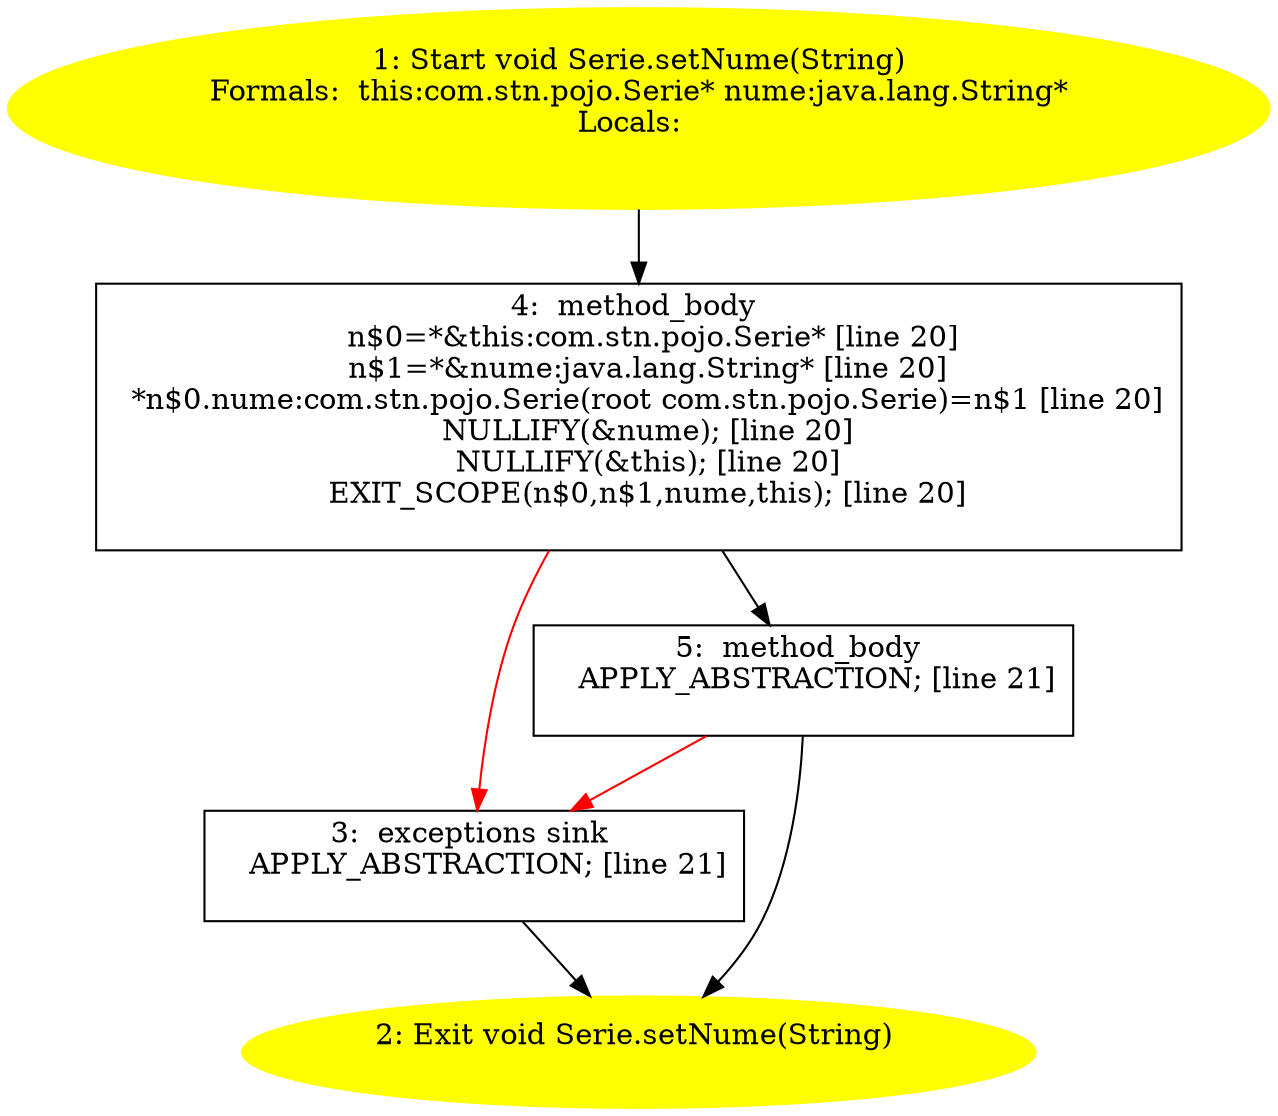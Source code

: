 /* @generated */
digraph cfg {
"com.stn.pojo.Serie.setNume(java.lang.String):void.2f2bf4a7cf4f7f38992b0c25c5ff05d9_1" [label="1: Start void Serie.setNume(String)\nFormals:  this:com.stn.pojo.Serie* nume:java.lang.String*\nLocals:  \n  " color=yellow style=filled]
	

	 "com.stn.pojo.Serie.setNume(java.lang.String):void.2f2bf4a7cf4f7f38992b0c25c5ff05d9_1" -> "com.stn.pojo.Serie.setNume(java.lang.String):void.2f2bf4a7cf4f7f38992b0c25c5ff05d9_4" ;
"com.stn.pojo.Serie.setNume(java.lang.String):void.2f2bf4a7cf4f7f38992b0c25c5ff05d9_2" [label="2: Exit void Serie.setNume(String) \n  " color=yellow style=filled]
	

"com.stn.pojo.Serie.setNume(java.lang.String):void.2f2bf4a7cf4f7f38992b0c25c5ff05d9_3" [label="3:  exceptions sink \n   APPLY_ABSTRACTION; [line 21]\n " shape="box"]
	

	 "com.stn.pojo.Serie.setNume(java.lang.String):void.2f2bf4a7cf4f7f38992b0c25c5ff05d9_3" -> "com.stn.pojo.Serie.setNume(java.lang.String):void.2f2bf4a7cf4f7f38992b0c25c5ff05d9_2" ;
"com.stn.pojo.Serie.setNume(java.lang.String):void.2f2bf4a7cf4f7f38992b0c25c5ff05d9_4" [label="4:  method_body \n   n$0=*&this:com.stn.pojo.Serie* [line 20]\n  n$1=*&nume:java.lang.String* [line 20]\n  *n$0.nume:com.stn.pojo.Serie(root com.stn.pojo.Serie)=n$1 [line 20]\n  NULLIFY(&nume); [line 20]\n  NULLIFY(&this); [line 20]\n  EXIT_SCOPE(n$0,n$1,nume,this); [line 20]\n " shape="box"]
	

	 "com.stn.pojo.Serie.setNume(java.lang.String):void.2f2bf4a7cf4f7f38992b0c25c5ff05d9_4" -> "com.stn.pojo.Serie.setNume(java.lang.String):void.2f2bf4a7cf4f7f38992b0c25c5ff05d9_5" ;
	 "com.stn.pojo.Serie.setNume(java.lang.String):void.2f2bf4a7cf4f7f38992b0c25c5ff05d9_4" -> "com.stn.pojo.Serie.setNume(java.lang.String):void.2f2bf4a7cf4f7f38992b0c25c5ff05d9_3" [color="red" ];
"com.stn.pojo.Serie.setNume(java.lang.String):void.2f2bf4a7cf4f7f38992b0c25c5ff05d9_5" [label="5:  method_body \n   APPLY_ABSTRACTION; [line 21]\n " shape="box"]
	

	 "com.stn.pojo.Serie.setNume(java.lang.String):void.2f2bf4a7cf4f7f38992b0c25c5ff05d9_5" -> "com.stn.pojo.Serie.setNume(java.lang.String):void.2f2bf4a7cf4f7f38992b0c25c5ff05d9_2" ;
	 "com.stn.pojo.Serie.setNume(java.lang.String):void.2f2bf4a7cf4f7f38992b0c25c5ff05d9_5" -> "com.stn.pojo.Serie.setNume(java.lang.String):void.2f2bf4a7cf4f7f38992b0c25c5ff05d9_3" [color="red" ];
}
